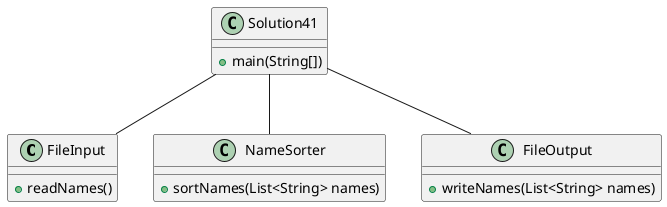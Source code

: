 @startuml

class FileInput {
  +readNames()
}

class NameSorter {
  +sortNames(List<String> names)
}

class FileOutput {
  +writeNames(List<String> names)
}

class Solution41 {
+main(String[])
}

Solution41 -- FileInput
Solution41 -- NameSorter
Solution41 -- FileOutput


@enduml